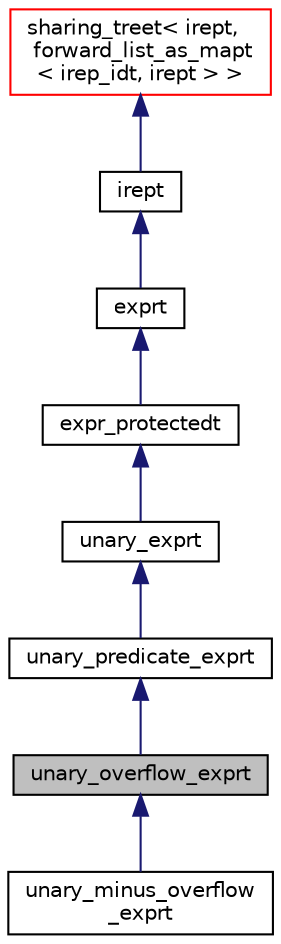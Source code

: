 digraph "unary_overflow_exprt"
{
 // LATEX_PDF_SIZE
  bgcolor="transparent";
  edge [fontname="Helvetica",fontsize="10",labelfontname="Helvetica",labelfontsize="10"];
  node [fontname="Helvetica",fontsize="10",shape=record];
  Node1 [label="unary_overflow_exprt",height=0.2,width=0.4,color="black", fillcolor="grey75", style="filled", fontcolor="black",tooltip="A Boolean expression returning true, iff operation kind would result in an overflow when applied to t..."];
  Node2 -> Node1 [dir="back",color="midnightblue",fontsize="10",style="solid",fontname="Helvetica"];
  Node2 [label="unary_predicate_exprt",height=0.2,width=0.4,color="black",URL="$classunary__predicate__exprt.html",tooltip="A base class for expressions that are predicates, i.e., Boolean-typed, and that take exactly one argu..."];
  Node3 -> Node2 [dir="back",color="midnightblue",fontsize="10",style="solid",fontname="Helvetica"];
  Node3 [label="unary_exprt",height=0.2,width=0.4,color="black",URL="$classunary__exprt.html",tooltip="Generic base class for unary expressions."];
  Node4 -> Node3 [dir="back",color="midnightblue",fontsize="10",style="solid",fontname="Helvetica"];
  Node4 [label="expr_protectedt",height=0.2,width=0.4,color="black",URL="$classexpr__protectedt.html",tooltip="Base class for all expressions."];
  Node5 -> Node4 [dir="back",color="midnightblue",fontsize="10",style="solid",fontname="Helvetica"];
  Node5 [label="exprt",height=0.2,width=0.4,color="black",URL="$classexprt.html",tooltip="Base class for all expressions."];
  Node6 -> Node5 [dir="back",color="midnightblue",fontsize="10",style="solid",fontname="Helvetica"];
  Node6 [label="irept",height=0.2,width=0.4,color="black",URL="$classirept.html",tooltip="There are a large number of kinds of tree structured or tree-like data in CPROVER."];
  Node7 -> Node6 [dir="back",color="midnightblue",fontsize="10",style="solid",fontname="Helvetica"];
  Node7 [label="sharing_treet\< irept,\l forward_list_as_mapt\l\< irep_idt, irept \> \>",height=0.2,width=0.4,color="red",URL="$classsharing__treet.html",tooltip=" "];
  Node1 -> Node9 [dir="back",color="midnightblue",fontsize="10",style="solid",fontname="Helvetica"];
  Node9 [label="unary_minus_overflow\l_exprt",height=0.2,width=0.4,color="black",URL="$classunary__minus__overflow__exprt.html",tooltip="A Boolean expression returning true, iff negation would result in an overflow when applied to the (si..."];
}
